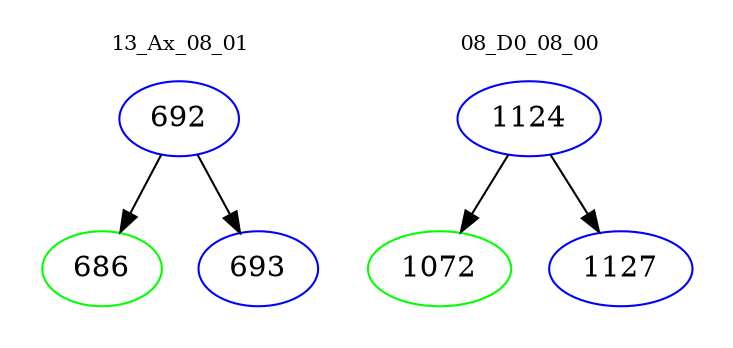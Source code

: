 digraph{
subgraph cluster_0 {
color = white
label = "13_Ax_08_01";
fontsize=10;
T0_692 [label="692", color="blue"]
T0_692 -> T0_686 [color="black"]
T0_686 [label="686", color="green"]
T0_692 -> T0_693 [color="black"]
T0_693 [label="693", color="blue"]
}
subgraph cluster_1 {
color = white
label = "08_D0_08_00";
fontsize=10;
T1_1124 [label="1124", color="blue"]
T1_1124 -> T1_1072 [color="black"]
T1_1072 [label="1072", color="green"]
T1_1124 -> T1_1127 [color="black"]
T1_1127 [label="1127", color="blue"]
}
}
